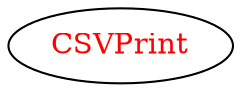 digraph dependencyGraph {
 concentrate=true;
 ranksep="2.0";
 rankdir="LR"; 
 splines="ortho";
"CSVPrint" [fontcolor="red"];
}